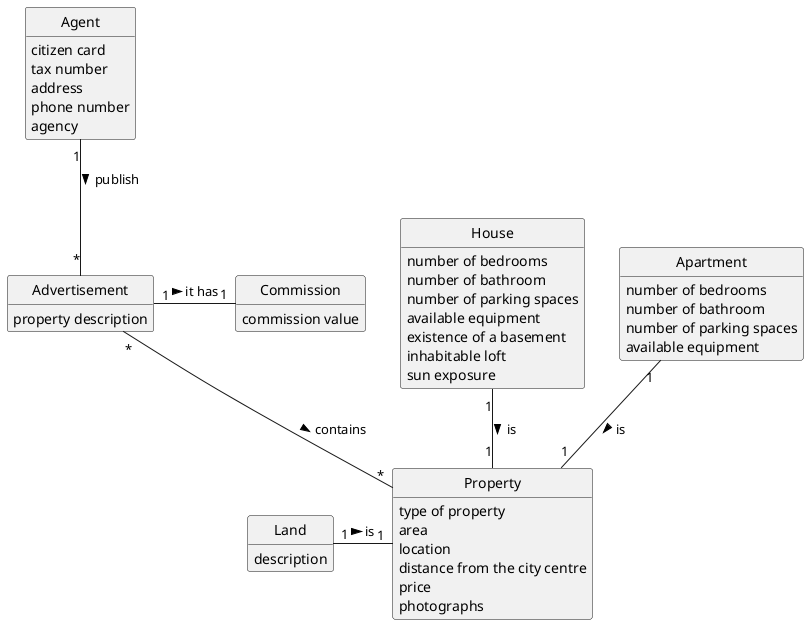 @startuml
skinparam monochrome true
skinparam packageStyle rectangle
skinparam shadowing false

'left to right direction

skinparam classAttributeIconSize 0

hide circle
hide methods

'title Domain Model

'class Platform {
'  -description
'}

class Agent {
    citizen card
    tax number
    address
    phone number
    agency
}

class Advertisement {
    property description
}



class House {
     number of bedrooms
     number of bathroom
     number of parking spaces
     available equipment
     existence of a basement
     inhabitable loft
     sun exposure
}

class Apartment {
     number of bedrooms
     number of bathroom
     number of parking spaces
     available equipment
}
class Land {
     description
}

class Commission {
    commission value
}

class Property {
     type of property
     area
     location
     distance from the city centre
     price
     photographs
}




Advertisement "*" -- "*" Property: contains >
Agent "1" -- "*" Advertisement: publish >
House "1" --"1" Property: is >
Apartment"1" -- "1" Property: is >
Land"1" - "1" Property: is >
Advertisement"1" - "1" Commission: it has >




@enduml